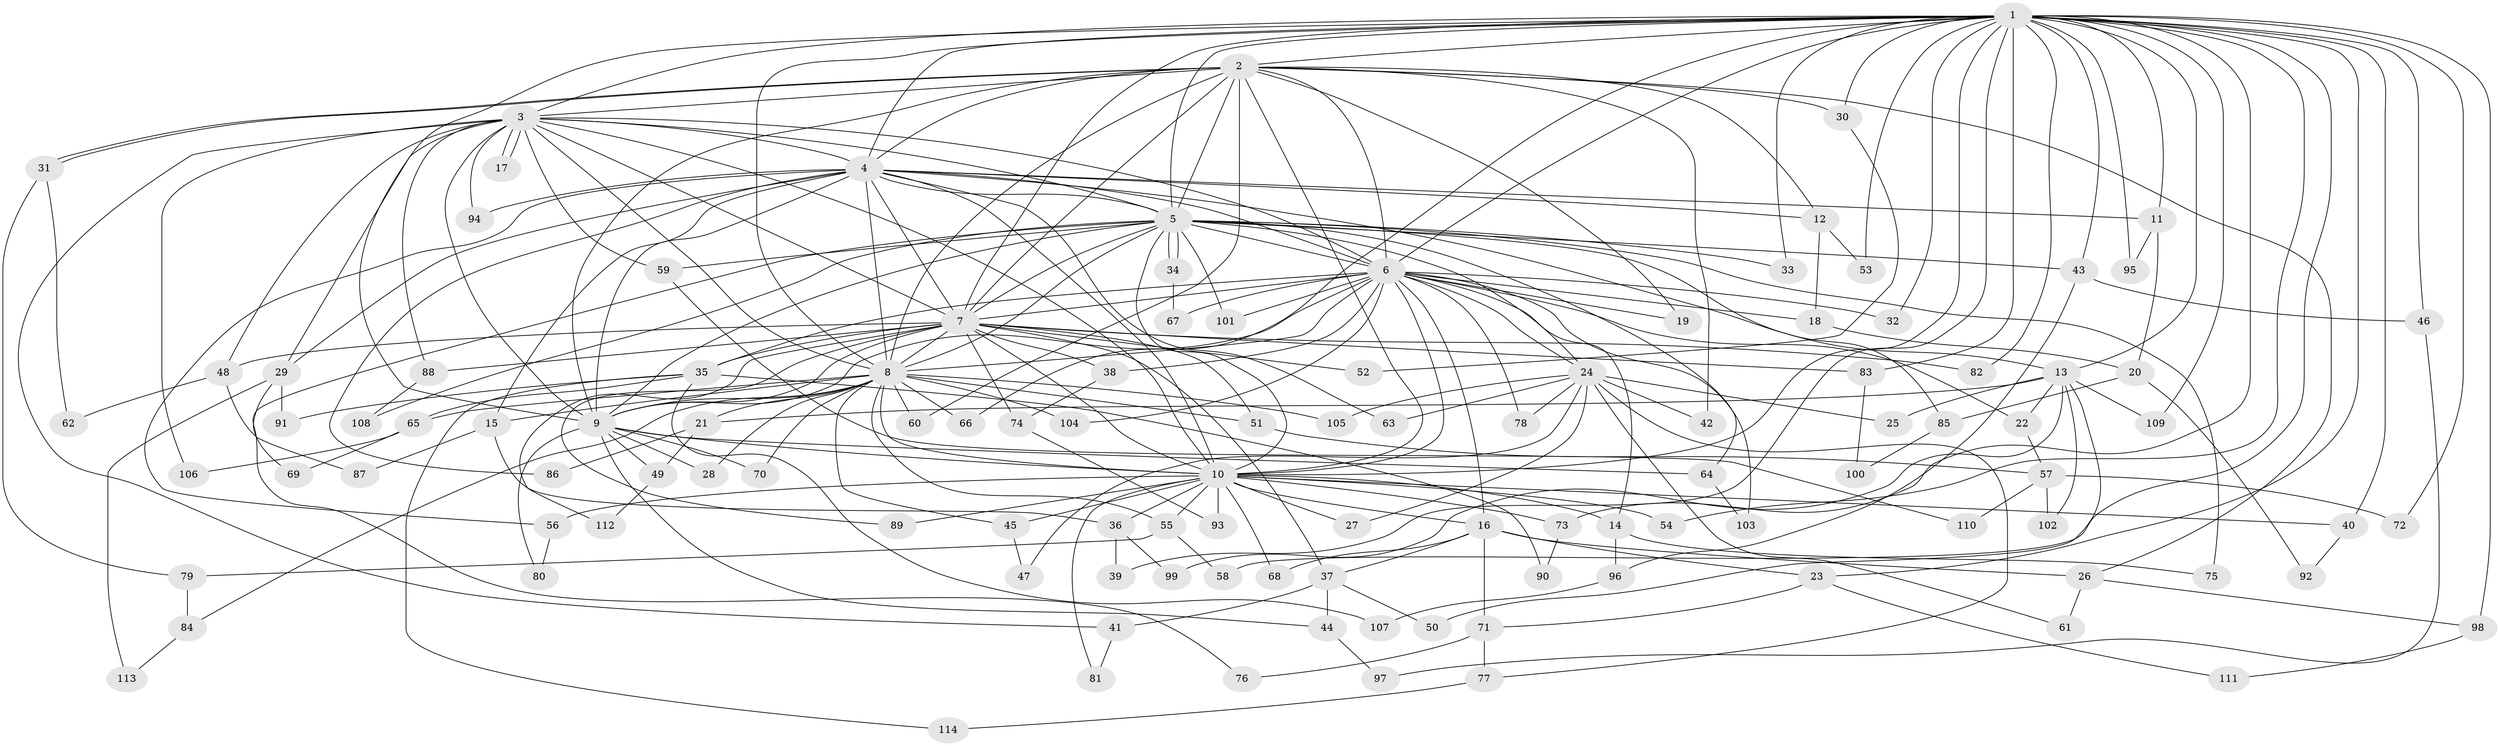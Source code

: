 // coarse degree distribution, {20: 0.0125, 4: 0.1375, 21: 0.0125, 3: 0.325, 11: 0.0125, 2: 0.3125, 13: 0.0125, 5: 0.05, 18: 0.025, 19: 0.025, 6: 0.0125, 24: 0.0125, 7: 0.0125, 15: 0.0125, 1: 0.0125, 8: 0.0125}
// Generated by graph-tools (version 1.1) at 2025/36/03/04/25 23:36:33]
// undirected, 114 vertices, 253 edges
graph export_dot {
  node [color=gray90,style=filled];
  1;
  2;
  3;
  4;
  5;
  6;
  7;
  8;
  9;
  10;
  11;
  12;
  13;
  14;
  15;
  16;
  17;
  18;
  19;
  20;
  21;
  22;
  23;
  24;
  25;
  26;
  27;
  28;
  29;
  30;
  31;
  32;
  33;
  34;
  35;
  36;
  37;
  38;
  39;
  40;
  41;
  42;
  43;
  44;
  45;
  46;
  47;
  48;
  49;
  50;
  51;
  52;
  53;
  54;
  55;
  56;
  57;
  58;
  59;
  60;
  61;
  62;
  63;
  64;
  65;
  66;
  67;
  68;
  69;
  70;
  71;
  72;
  73;
  74;
  75;
  76;
  77;
  78;
  79;
  80;
  81;
  82;
  83;
  84;
  85;
  86;
  87;
  88;
  89;
  90;
  91;
  92;
  93;
  94;
  95;
  96;
  97;
  98;
  99;
  100;
  101;
  102;
  103;
  104;
  105;
  106;
  107;
  108;
  109;
  110;
  111;
  112;
  113;
  114;
  1 -- 2;
  1 -- 3;
  1 -- 4;
  1 -- 5;
  1 -- 6;
  1 -- 7;
  1 -- 8;
  1 -- 9;
  1 -- 10;
  1 -- 11;
  1 -- 13;
  1 -- 23;
  1 -- 30;
  1 -- 32;
  1 -- 33;
  1 -- 39;
  1 -- 40;
  1 -- 43;
  1 -- 46;
  1 -- 53;
  1 -- 54;
  1 -- 58;
  1 -- 66;
  1 -- 72;
  1 -- 73;
  1 -- 82;
  1 -- 83;
  1 -- 95;
  1 -- 98;
  1 -- 109;
  2 -- 3;
  2 -- 4;
  2 -- 5;
  2 -- 6;
  2 -- 7;
  2 -- 8;
  2 -- 9;
  2 -- 10;
  2 -- 12;
  2 -- 19;
  2 -- 26;
  2 -- 30;
  2 -- 31;
  2 -- 31;
  2 -- 42;
  2 -- 60;
  3 -- 4;
  3 -- 5;
  3 -- 6;
  3 -- 7;
  3 -- 8;
  3 -- 9;
  3 -- 10;
  3 -- 17;
  3 -- 17;
  3 -- 29;
  3 -- 41;
  3 -- 48;
  3 -- 59;
  3 -- 88;
  3 -- 94;
  3 -- 106;
  4 -- 5;
  4 -- 6;
  4 -- 7;
  4 -- 8;
  4 -- 9;
  4 -- 10;
  4 -- 11;
  4 -- 12;
  4 -- 15;
  4 -- 29;
  4 -- 56;
  4 -- 63;
  4 -- 85;
  4 -- 86;
  4 -- 94;
  5 -- 6;
  5 -- 7;
  5 -- 8;
  5 -- 9;
  5 -- 10;
  5 -- 13;
  5 -- 24;
  5 -- 33;
  5 -- 34;
  5 -- 34;
  5 -- 43;
  5 -- 59;
  5 -- 64;
  5 -- 75;
  5 -- 76;
  5 -- 101;
  5 -- 108;
  6 -- 7;
  6 -- 8;
  6 -- 9;
  6 -- 10;
  6 -- 14;
  6 -- 16;
  6 -- 18;
  6 -- 19;
  6 -- 22;
  6 -- 24;
  6 -- 32;
  6 -- 35;
  6 -- 38;
  6 -- 67;
  6 -- 78;
  6 -- 101;
  6 -- 103;
  6 -- 104;
  7 -- 8;
  7 -- 9;
  7 -- 10;
  7 -- 35;
  7 -- 37;
  7 -- 38;
  7 -- 48;
  7 -- 51;
  7 -- 52;
  7 -- 74;
  7 -- 82;
  7 -- 83;
  7 -- 88;
  7 -- 89;
  7 -- 112;
  8 -- 9;
  8 -- 10;
  8 -- 15;
  8 -- 21;
  8 -- 28;
  8 -- 45;
  8 -- 51;
  8 -- 55;
  8 -- 60;
  8 -- 65;
  8 -- 66;
  8 -- 70;
  8 -- 84;
  8 -- 104;
  8 -- 105;
  9 -- 10;
  9 -- 28;
  9 -- 44;
  9 -- 49;
  9 -- 64;
  9 -- 70;
  9 -- 80;
  10 -- 14;
  10 -- 16;
  10 -- 27;
  10 -- 36;
  10 -- 40;
  10 -- 45;
  10 -- 54;
  10 -- 55;
  10 -- 56;
  10 -- 68;
  10 -- 73;
  10 -- 81;
  10 -- 89;
  10 -- 93;
  11 -- 20;
  11 -- 95;
  12 -- 18;
  12 -- 53;
  13 -- 21;
  13 -- 22;
  13 -- 25;
  13 -- 50;
  13 -- 99;
  13 -- 102;
  13 -- 109;
  14 -- 75;
  14 -- 96;
  15 -- 36;
  15 -- 87;
  16 -- 23;
  16 -- 26;
  16 -- 37;
  16 -- 68;
  16 -- 71;
  18 -- 20;
  20 -- 85;
  20 -- 92;
  21 -- 49;
  21 -- 86;
  22 -- 57;
  23 -- 71;
  23 -- 111;
  24 -- 25;
  24 -- 27;
  24 -- 42;
  24 -- 47;
  24 -- 61;
  24 -- 63;
  24 -- 77;
  24 -- 78;
  24 -- 105;
  26 -- 61;
  26 -- 98;
  29 -- 69;
  29 -- 91;
  29 -- 113;
  30 -- 52;
  31 -- 62;
  31 -- 79;
  34 -- 67;
  35 -- 65;
  35 -- 90;
  35 -- 91;
  35 -- 107;
  35 -- 114;
  36 -- 39;
  36 -- 99;
  37 -- 41;
  37 -- 44;
  37 -- 50;
  38 -- 74;
  40 -- 92;
  41 -- 81;
  43 -- 46;
  43 -- 96;
  44 -- 97;
  45 -- 47;
  46 -- 97;
  48 -- 62;
  48 -- 87;
  49 -- 112;
  51 -- 57;
  55 -- 58;
  55 -- 79;
  56 -- 80;
  57 -- 72;
  57 -- 102;
  57 -- 110;
  59 -- 110;
  64 -- 103;
  65 -- 69;
  65 -- 106;
  71 -- 76;
  71 -- 77;
  73 -- 90;
  74 -- 93;
  77 -- 114;
  79 -- 84;
  83 -- 100;
  84 -- 113;
  85 -- 100;
  88 -- 108;
  96 -- 107;
  98 -- 111;
}
